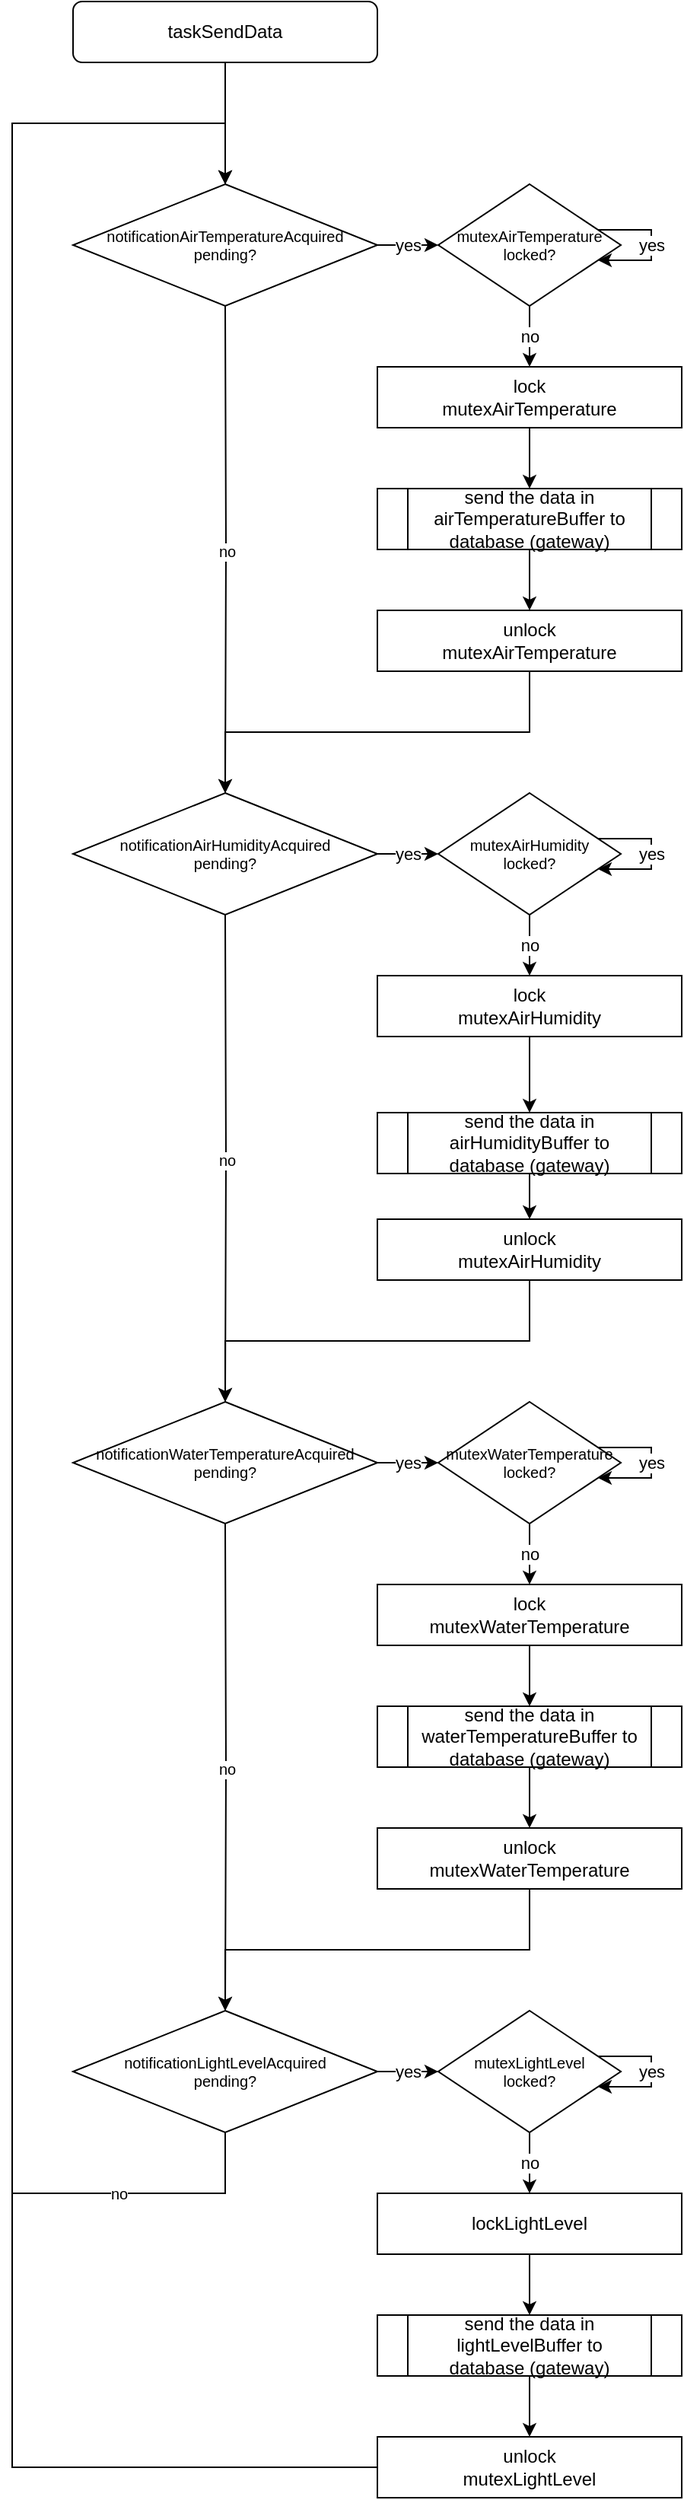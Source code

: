 <mxfile version="15.9.4" type="device"><diagram id="C5RBs43oDa-KdzZeNtuy" name="Page-1"><mxGraphModel dx="1038" dy="489" grid="1" gridSize="10" guides="1" tooltips="1" connect="1" arrows="1" fold="1" page="1" pageScale="1" pageWidth="827" pageHeight="1169" math="0" shadow="0"><root><mxCell id="WIyWlLk6GJQsqaUBKTNV-0"/><mxCell id="WIyWlLk6GJQsqaUBKTNV-1" parent="WIyWlLk6GJQsqaUBKTNV-0"/><mxCell id="kXIF5lAyFnLGbSisuO0o-7" value="" style="edgeStyle=orthogonalEdgeStyle;rounded=0;orthogonalLoop=1;jettySize=auto;html=1;fontSize=10;entryX=0.5;entryY=0;entryDx=0;entryDy=0;" parent="WIyWlLk6GJQsqaUBKTNV-1" source="kXIF5lAyFnLGbSisuO0o-2" target="2F2-fbG94k48LCOZbEtb-0" edge="1"><mxGeometry relative="1" as="geometry"><mxPoint x="380" y="80" as="targetPoint"/></mxGeometry></mxCell><mxCell id="kXIF5lAyFnLGbSisuO0o-2" value="taskSendData" style="rounded=1;whiteSpace=wrap;html=1;" parent="WIyWlLk6GJQsqaUBKTNV-1" vertex="1"><mxGeometry x="280" width="200" height="40" as="geometry"/></mxCell><mxCell id="kXIF5lAyFnLGbSisuO0o-8" value="no" style="edgeStyle=orthogonalEdgeStyle;rounded=0;orthogonalLoop=1;jettySize=auto;html=1;fontSize=10;entryX=0.5;entryY=0;entryDx=0;entryDy=0;" parent="WIyWlLk6GJQsqaUBKTNV-1" target="2F2-fbG94k48LCOZbEtb-35" edge="1"><mxGeometry relative="1" as="geometry"><mxPoint x="380" y="200" as="sourcePoint"/><mxPoint x="380" y="240" as="targetPoint"/></mxGeometry></mxCell><mxCell id="2F2-fbG94k48LCOZbEtb-14" value="yes" style="edgeStyle=orthogonalEdgeStyle;rounded=0;orthogonalLoop=1;jettySize=auto;html=1;" parent="WIyWlLk6GJQsqaUBKTNV-1" source="2F2-fbG94k48LCOZbEtb-0" target="2F2-fbG94k48LCOZbEtb-13" edge="1"><mxGeometry relative="1" as="geometry"/></mxCell><mxCell id="2F2-fbG94k48LCOZbEtb-0" value="notificationAirTemperatureAcquired&lt;br&gt;pending?" style="rhombus;whiteSpace=wrap;html=1;fontSize=10;" parent="WIyWlLk6GJQsqaUBKTNV-1" vertex="1"><mxGeometry x="280" y="120" width="200" height="80" as="geometry"/></mxCell><mxCell id="2F2-fbG94k48LCOZbEtb-19" value="no" style="edgeStyle=orthogonalEdgeStyle;rounded=0;orthogonalLoop=1;jettySize=auto;html=1;" parent="WIyWlLk6GJQsqaUBKTNV-1" source="2F2-fbG94k48LCOZbEtb-13" target="2F2-fbG94k48LCOZbEtb-16" edge="1"><mxGeometry relative="1" as="geometry"/></mxCell><mxCell id="2F2-fbG94k48LCOZbEtb-13" value="mutexAirTemperature&lt;br style=&quot;font-size: 10px&quot;&gt;locked?" style="rhombus;whiteSpace=wrap;html=1;fontSize=10;" parent="WIyWlLk6GJQsqaUBKTNV-1" vertex="1"><mxGeometry x="520" y="120" width="120" height="80" as="geometry"/></mxCell><mxCell id="2F2-fbG94k48LCOZbEtb-15" value="yes" style="edgeStyle=orthogonalEdgeStyle;rounded=0;orthogonalLoop=1;jettySize=auto;html=1;" parent="WIyWlLk6GJQsqaUBKTNV-1" source="2F2-fbG94k48LCOZbEtb-13" target="2F2-fbG94k48LCOZbEtb-13" edge="1"><mxGeometry relative="1" as="geometry"/></mxCell><mxCell id="2F2-fbG94k48LCOZbEtb-20" style="edgeStyle=orthogonalEdgeStyle;rounded=0;orthogonalLoop=1;jettySize=auto;html=1;" parent="WIyWlLk6GJQsqaUBKTNV-1" source="2F2-fbG94k48LCOZbEtb-16" target="2F2-fbG94k48LCOZbEtb-17" edge="1"><mxGeometry relative="1" as="geometry"/></mxCell><mxCell id="2F2-fbG94k48LCOZbEtb-16" value="lock&lt;br&gt;mutexAirTemperature" style="rounded=0;whiteSpace=wrap;html=1;" parent="WIyWlLk6GJQsqaUBKTNV-1" vertex="1"><mxGeometry x="480" y="240" width="200" height="40" as="geometry"/></mxCell><mxCell id="2F2-fbG94k48LCOZbEtb-21" style="edgeStyle=orthogonalEdgeStyle;rounded=0;orthogonalLoop=1;jettySize=auto;html=1;" parent="WIyWlLk6GJQsqaUBKTNV-1" source="2F2-fbG94k48LCOZbEtb-17" target="2F2-fbG94k48LCOZbEtb-18" edge="1"><mxGeometry relative="1" as="geometry"/></mxCell><mxCell id="2F2-fbG94k48LCOZbEtb-17" value="send the data in airTemperatureBuffer to database (gateway)" style="shape=process;whiteSpace=wrap;html=1;backgroundOutline=1;" parent="WIyWlLk6GJQsqaUBKTNV-1" vertex="1"><mxGeometry x="480" y="320" width="200" height="40" as="geometry"/></mxCell><mxCell id="2F2-fbG94k48LCOZbEtb-44" style="edgeStyle=orthogonalEdgeStyle;rounded=0;orthogonalLoop=1;jettySize=auto;html=1;entryX=0.5;entryY=0;entryDx=0;entryDy=0;" parent="WIyWlLk6GJQsqaUBKTNV-1" source="2F2-fbG94k48LCOZbEtb-18" target="2F2-fbG94k48LCOZbEtb-35" edge="1"><mxGeometry relative="1" as="geometry"/></mxCell><mxCell id="2F2-fbG94k48LCOZbEtb-18" value="unlock&lt;br&gt;mutexAirTemperature" style="rounded=0;whiteSpace=wrap;html=1;" parent="WIyWlLk6GJQsqaUBKTNV-1" vertex="1"><mxGeometry x="480" y="400" width="200" height="40" as="geometry"/></mxCell><mxCell id="2F2-fbG94k48LCOZbEtb-33" value="no" style="edgeStyle=orthogonalEdgeStyle;rounded=0;orthogonalLoop=1;jettySize=auto;html=1;fontSize=10;entryX=0.5;entryY=0;entryDx=0;entryDy=0;" parent="WIyWlLk6GJQsqaUBKTNV-1" target="2F2-fbG94k48LCOZbEtb-47" edge="1"><mxGeometry relative="1" as="geometry"><mxPoint x="380" y="600" as="sourcePoint"/><mxPoint x="380" y="640" as="targetPoint"/></mxGeometry></mxCell><mxCell id="2F2-fbG94k48LCOZbEtb-34" value="yes" style="edgeStyle=orthogonalEdgeStyle;rounded=0;orthogonalLoop=1;jettySize=auto;html=1;" parent="WIyWlLk6GJQsqaUBKTNV-1" source="2F2-fbG94k48LCOZbEtb-35" target="2F2-fbG94k48LCOZbEtb-37" edge="1"><mxGeometry relative="1" as="geometry"/></mxCell><mxCell id="2F2-fbG94k48LCOZbEtb-35" value="notificationAirHumidityAcquired&lt;br&gt;pending?" style="rhombus;whiteSpace=wrap;html=1;fontSize=10;" parent="WIyWlLk6GJQsqaUBKTNV-1" vertex="1"><mxGeometry x="280" y="520" width="200" height="80" as="geometry"/></mxCell><mxCell id="2F2-fbG94k48LCOZbEtb-36" value="no" style="edgeStyle=orthogonalEdgeStyle;rounded=0;orthogonalLoop=1;jettySize=auto;html=1;" parent="WIyWlLk6GJQsqaUBKTNV-1" source="2F2-fbG94k48LCOZbEtb-37" target="2F2-fbG94k48LCOZbEtb-40" edge="1"><mxGeometry relative="1" as="geometry"/></mxCell><mxCell id="2F2-fbG94k48LCOZbEtb-37" value="mutexAirHumidity&lt;br style=&quot;font-size: 10px&quot;&gt;locked?" style="rhombus;whiteSpace=wrap;html=1;fontSize=10;" parent="WIyWlLk6GJQsqaUBKTNV-1" vertex="1"><mxGeometry x="520" y="520" width="120" height="80" as="geometry"/></mxCell><mxCell id="2F2-fbG94k48LCOZbEtb-38" value="yes" style="edgeStyle=orthogonalEdgeStyle;rounded=0;orthogonalLoop=1;jettySize=auto;html=1;" parent="WIyWlLk6GJQsqaUBKTNV-1" source="2F2-fbG94k48LCOZbEtb-37" target="2F2-fbG94k48LCOZbEtb-37" edge="1"><mxGeometry relative="1" as="geometry"/></mxCell><mxCell id="2F2-fbG94k48LCOZbEtb-39" style="edgeStyle=orthogonalEdgeStyle;rounded=0;orthogonalLoop=1;jettySize=auto;html=1;" parent="WIyWlLk6GJQsqaUBKTNV-1" source="2F2-fbG94k48LCOZbEtb-40" target="2F2-fbG94k48LCOZbEtb-42" edge="1"><mxGeometry relative="1" as="geometry"/></mxCell><mxCell id="2F2-fbG94k48LCOZbEtb-40" value="lock&lt;br&gt;mutexAirHumidity" style="rounded=0;whiteSpace=wrap;html=1;" parent="WIyWlLk6GJQsqaUBKTNV-1" vertex="1"><mxGeometry x="480" y="640" width="200" height="40" as="geometry"/></mxCell><mxCell id="2F2-fbG94k48LCOZbEtb-41" style="edgeStyle=orthogonalEdgeStyle;rounded=0;orthogonalLoop=1;jettySize=auto;html=1;" parent="WIyWlLk6GJQsqaUBKTNV-1" source="2F2-fbG94k48LCOZbEtb-42" target="2F2-fbG94k48LCOZbEtb-43" edge="1"><mxGeometry relative="1" as="geometry"/></mxCell><mxCell id="2F2-fbG94k48LCOZbEtb-42" value="send the data in airHumidityBuffer to database&amp;nbsp;(gateway)" style="shape=process;whiteSpace=wrap;html=1;backgroundOutline=1;" parent="WIyWlLk6GJQsqaUBKTNV-1" vertex="1"><mxGeometry x="480" y="730" width="200" height="40" as="geometry"/></mxCell><mxCell id="2F2-fbG94k48LCOZbEtb-69" style="edgeStyle=orthogonalEdgeStyle;rounded=0;orthogonalLoop=1;jettySize=auto;html=1;" parent="WIyWlLk6GJQsqaUBKTNV-1" source="2F2-fbG94k48LCOZbEtb-43" target="2F2-fbG94k48LCOZbEtb-47" edge="1"><mxGeometry relative="1" as="geometry"/></mxCell><mxCell id="2F2-fbG94k48LCOZbEtb-43" value="unlock&lt;br&gt;mutexAirHumidity" style="rounded=0;whiteSpace=wrap;html=1;" parent="WIyWlLk6GJQsqaUBKTNV-1" vertex="1"><mxGeometry x="480" y="800" width="200" height="40" as="geometry"/></mxCell><mxCell id="2F2-fbG94k48LCOZbEtb-45" value="no" style="edgeStyle=orthogonalEdgeStyle;rounded=0;orthogonalLoop=1;jettySize=auto;html=1;fontSize=10;entryX=0.5;entryY=0;entryDx=0;entryDy=0;" parent="WIyWlLk6GJQsqaUBKTNV-1" target="2F2-fbG94k48LCOZbEtb-59" edge="1"><mxGeometry relative="1" as="geometry"><mxPoint x="380" y="1000" as="sourcePoint"/><mxPoint x="380" y="1040" as="targetPoint"/></mxGeometry></mxCell><mxCell id="2F2-fbG94k48LCOZbEtb-46" value="yes" style="edgeStyle=orthogonalEdgeStyle;rounded=0;orthogonalLoop=1;jettySize=auto;html=1;" parent="WIyWlLk6GJQsqaUBKTNV-1" source="2F2-fbG94k48LCOZbEtb-47" target="2F2-fbG94k48LCOZbEtb-49" edge="1"><mxGeometry relative="1" as="geometry"/></mxCell><mxCell id="2F2-fbG94k48LCOZbEtb-47" value="notificationWaterTemperatureAcquired&lt;br&gt;pending?" style="rhombus;whiteSpace=wrap;html=1;fontSize=10;" parent="WIyWlLk6GJQsqaUBKTNV-1" vertex="1"><mxGeometry x="280" y="920" width="200" height="80" as="geometry"/></mxCell><mxCell id="2F2-fbG94k48LCOZbEtb-48" value="no" style="edgeStyle=orthogonalEdgeStyle;rounded=0;orthogonalLoop=1;jettySize=auto;html=1;" parent="WIyWlLk6GJQsqaUBKTNV-1" source="2F2-fbG94k48LCOZbEtb-49" target="2F2-fbG94k48LCOZbEtb-52" edge="1"><mxGeometry relative="1" as="geometry"/></mxCell><mxCell id="2F2-fbG94k48LCOZbEtb-49" value="mutexWaterTemperature&lt;br style=&quot;font-size: 10px&quot;&gt;locked?" style="rhombus;whiteSpace=wrap;html=1;fontSize=10;" parent="WIyWlLk6GJQsqaUBKTNV-1" vertex="1"><mxGeometry x="520" y="920" width="120" height="80" as="geometry"/></mxCell><mxCell id="2F2-fbG94k48LCOZbEtb-50" value="yes" style="edgeStyle=orthogonalEdgeStyle;rounded=0;orthogonalLoop=1;jettySize=auto;html=1;" parent="WIyWlLk6GJQsqaUBKTNV-1" source="2F2-fbG94k48LCOZbEtb-49" target="2F2-fbG94k48LCOZbEtb-49" edge="1"><mxGeometry relative="1" as="geometry"/></mxCell><mxCell id="2F2-fbG94k48LCOZbEtb-51" style="edgeStyle=orthogonalEdgeStyle;rounded=0;orthogonalLoop=1;jettySize=auto;html=1;" parent="WIyWlLk6GJQsqaUBKTNV-1" source="2F2-fbG94k48LCOZbEtb-52" target="2F2-fbG94k48LCOZbEtb-54" edge="1"><mxGeometry relative="1" as="geometry"/></mxCell><mxCell id="2F2-fbG94k48LCOZbEtb-52" value="lock&lt;br&gt;mutexWaterTemperature" style="rounded=0;whiteSpace=wrap;html=1;" parent="WIyWlLk6GJQsqaUBKTNV-1" vertex="1"><mxGeometry x="480" y="1040" width="200" height="40" as="geometry"/></mxCell><mxCell id="2F2-fbG94k48LCOZbEtb-53" style="edgeStyle=orthogonalEdgeStyle;rounded=0;orthogonalLoop=1;jettySize=auto;html=1;" parent="WIyWlLk6GJQsqaUBKTNV-1" source="2F2-fbG94k48LCOZbEtb-54" target="2F2-fbG94k48LCOZbEtb-56" edge="1"><mxGeometry relative="1" as="geometry"/></mxCell><mxCell id="2F2-fbG94k48LCOZbEtb-54" value="send the data in waterTemperatureBuffer to database&amp;nbsp;(gateway)" style="shape=process;whiteSpace=wrap;html=1;backgroundOutline=1;" parent="WIyWlLk6GJQsqaUBKTNV-1" vertex="1"><mxGeometry x="480" y="1120" width="200" height="40" as="geometry"/></mxCell><mxCell id="2F2-fbG94k48LCOZbEtb-55" style="edgeStyle=orthogonalEdgeStyle;rounded=0;orthogonalLoop=1;jettySize=auto;html=1;entryX=0.5;entryY=0;entryDx=0;entryDy=0;" parent="WIyWlLk6GJQsqaUBKTNV-1" source="2F2-fbG94k48LCOZbEtb-56" target="2F2-fbG94k48LCOZbEtb-59" edge="1"><mxGeometry relative="1" as="geometry"/></mxCell><mxCell id="2F2-fbG94k48LCOZbEtb-56" value="unlock&lt;br&gt;mutexWaterTemperature" style="rounded=0;whiteSpace=wrap;html=1;" parent="WIyWlLk6GJQsqaUBKTNV-1" vertex="1"><mxGeometry x="480" y="1200" width="200" height="40" as="geometry"/></mxCell><mxCell id="2F2-fbG94k48LCOZbEtb-57" value="no" style="edgeStyle=orthogonalEdgeStyle;rounded=0;orthogonalLoop=1;jettySize=auto;html=1;fontSize=10;entryX=0.5;entryY=0;entryDx=0;entryDy=0;" parent="WIyWlLk6GJQsqaUBKTNV-1" target="2F2-fbG94k48LCOZbEtb-0" edge="1"><mxGeometry x="-0.872" relative="1" as="geometry"><mxPoint x="380" y="1400" as="sourcePoint"/><mxPoint x="380" y="1440" as="targetPoint"/><Array as="points"><mxPoint x="380" y="1440"/><mxPoint x="240" y="1440"/><mxPoint x="240" y="80"/><mxPoint x="380" y="80"/></Array><mxPoint as="offset"/></mxGeometry></mxCell><mxCell id="2F2-fbG94k48LCOZbEtb-58" value="yes" style="edgeStyle=orthogonalEdgeStyle;rounded=0;orthogonalLoop=1;jettySize=auto;html=1;" parent="WIyWlLk6GJQsqaUBKTNV-1" source="2F2-fbG94k48LCOZbEtb-59" target="2F2-fbG94k48LCOZbEtb-61" edge="1"><mxGeometry relative="1" as="geometry"/></mxCell><mxCell id="2F2-fbG94k48LCOZbEtb-59" value="notificationLightLevelAcquired&lt;br&gt;pending?" style="rhombus;whiteSpace=wrap;html=1;fontSize=10;" parent="WIyWlLk6GJQsqaUBKTNV-1" vertex="1"><mxGeometry x="280" y="1320" width="200" height="80" as="geometry"/></mxCell><mxCell id="2F2-fbG94k48LCOZbEtb-60" value="no" style="edgeStyle=orthogonalEdgeStyle;rounded=0;orthogonalLoop=1;jettySize=auto;html=1;" parent="WIyWlLk6GJQsqaUBKTNV-1" source="2F2-fbG94k48LCOZbEtb-61" target="2F2-fbG94k48LCOZbEtb-64" edge="1"><mxGeometry relative="1" as="geometry"/></mxCell><mxCell id="2F2-fbG94k48LCOZbEtb-61" value="mutexLightLevel&lt;br style=&quot;font-size: 10px&quot;&gt;locked?" style="rhombus;whiteSpace=wrap;html=1;fontSize=10;" parent="WIyWlLk6GJQsqaUBKTNV-1" vertex="1"><mxGeometry x="520" y="1320" width="120" height="80" as="geometry"/></mxCell><mxCell id="2F2-fbG94k48LCOZbEtb-62" value="yes" style="edgeStyle=orthogonalEdgeStyle;rounded=0;orthogonalLoop=1;jettySize=auto;html=1;" parent="WIyWlLk6GJQsqaUBKTNV-1" source="2F2-fbG94k48LCOZbEtb-61" target="2F2-fbG94k48LCOZbEtb-61" edge="1"><mxGeometry relative="1" as="geometry"/></mxCell><mxCell id="2F2-fbG94k48LCOZbEtb-63" style="edgeStyle=orthogonalEdgeStyle;rounded=0;orthogonalLoop=1;jettySize=auto;html=1;" parent="WIyWlLk6GJQsqaUBKTNV-1" source="2F2-fbG94k48LCOZbEtb-64" target="2F2-fbG94k48LCOZbEtb-66" edge="1"><mxGeometry relative="1" as="geometry"/></mxCell><mxCell id="2F2-fbG94k48LCOZbEtb-64" value="lockLightLevel" style="rounded=0;whiteSpace=wrap;html=1;" parent="WIyWlLk6GJQsqaUBKTNV-1" vertex="1"><mxGeometry x="480" y="1440" width="200" height="40" as="geometry"/></mxCell><mxCell id="2F2-fbG94k48LCOZbEtb-65" style="edgeStyle=orthogonalEdgeStyle;rounded=0;orthogonalLoop=1;jettySize=auto;html=1;" parent="WIyWlLk6GJQsqaUBKTNV-1" source="2F2-fbG94k48LCOZbEtb-66" target="2F2-fbG94k48LCOZbEtb-67" edge="1"><mxGeometry relative="1" as="geometry"/></mxCell><mxCell id="2F2-fbG94k48LCOZbEtb-66" value="send the data in lightLevelBuffer to database&amp;nbsp;(gateway)" style="shape=process;whiteSpace=wrap;html=1;backgroundOutline=1;" parent="WIyWlLk6GJQsqaUBKTNV-1" vertex="1"><mxGeometry x="480" y="1520" width="200" height="40" as="geometry"/></mxCell><mxCell id="2F2-fbG94k48LCOZbEtb-68" style="edgeStyle=orthogonalEdgeStyle;rounded=0;orthogonalLoop=1;jettySize=auto;html=1;entryX=0.5;entryY=0;entryDx=0;entryDy=0;" parent="WIyWlLk6GJQsqaUBKTNV-1" source="2F2-fbG94k48LCOZbEtb-67" target="2F2-fbG94k48LCOZbEtb-0" edge="1"><mxGeometry relative="1" as="geometry"><Array as="points"><mxPoint x="240" y="1620"/><mxPoint x="240" y="80"/><mxPoint x="380" y="80"/></Array></mxGeometry></mxCell><mxCell id="2F2-fbG94k48LCOZbEtb-67" value="unlock&lt;br&gt;mutexLightLevel" style="rounded=0;whiteSpace=wrap;html=1;" parent="WIyWlLk6GJQsqaUBKTNV-1" vertex="1"><mxGeometry x="480" y="1600" width="200" height="40" as="geometry"/></mxCell></root></mxGraphModel></diagram></mxfile>